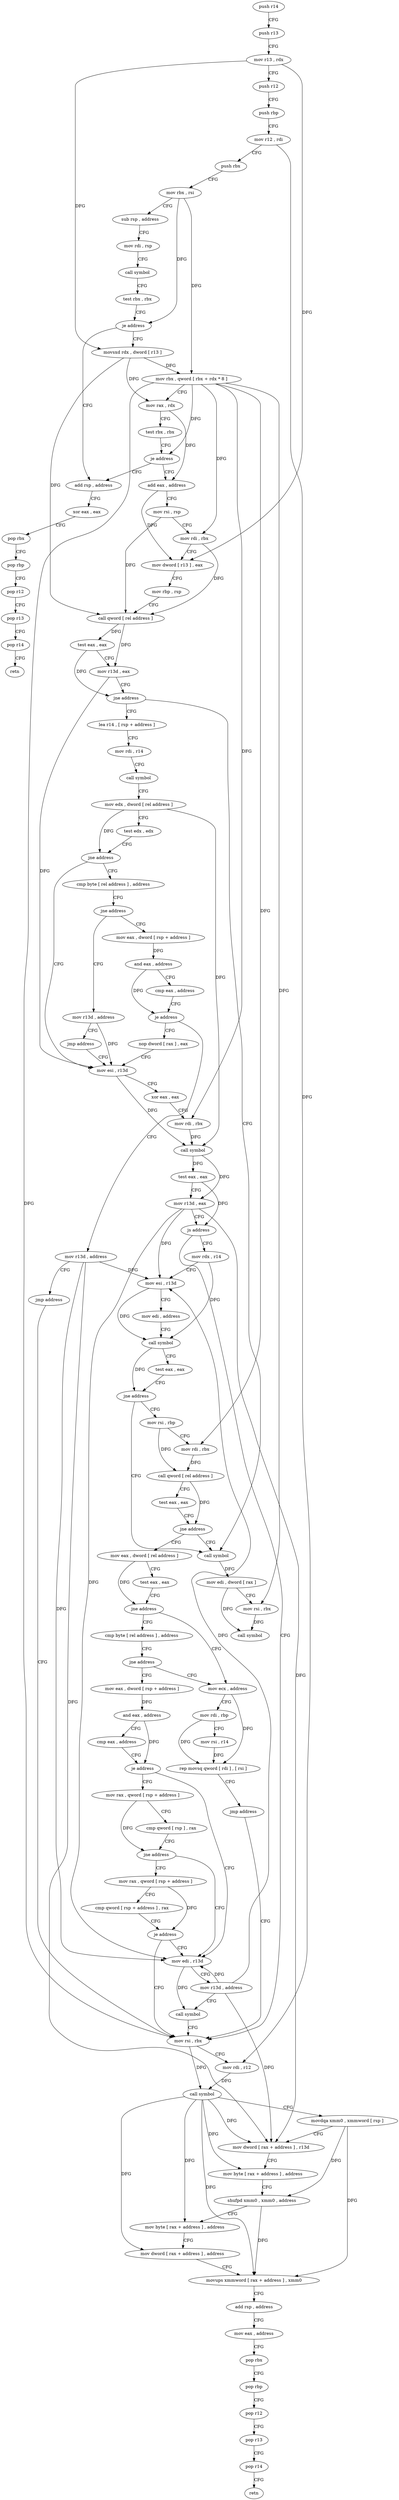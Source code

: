 digraph "func" {
"4261376" [label = "push r14" ]
"4261378" [label = "push r13" ]
"4261380" [label = "mov r13 , rdx" ]
"4261383" [label = "push r12" ]
"4261385" [label = "push rbp" ]
"4261386" [label = "mov r12 , rdi" ]
"4261389" [label = "push rbx" ]
"4261390" [label = "mov rbx , rsi" ]
"4261393" [label = "sub rsp , address" ]
"4261400" [label = "mov rdi , rsp" ]
"4261403" [label = "call symbol" ]
"4261408" [label = "test rbx , rbx" ]
"4261411" [label = "je address" ]
"4261760" [label = "add rsp , address" ]
"4261417" [label = "movsxd rdx , dword [ r13 ]" ]
"4261767" [label = "xor eax , eax" ]
"4261769" [label = "pop rbx" ]
"4261770" [label = "pop rbp" ]
"4261771" [label = "pop r12" ]
"4261773" [label = "pop r13" ]
"4261775" [label = "pop r14" ]
"4261777" [label = "retn" ]
"4261421" [label = "mov rbx , qword [ rbx + rdx * 8 ]" ]
"4261425" [label = "mov rax , rdx" ]
"4261428" [label = "test rbx , rbx" ]
"4261431" [label = "je address" ]
"4261437" [label = "add eax , address" ]
"4261440" [label = "mov rsi , rsp" ]
"4261443" [label = "mov rdi , rbx" ]
"4261446" [label = "mov dword [ r13 ] , eax" ]
"4261450" [label = "mov rbp , rsp" ]
"4261453" [label = "call qword [ rel address ]" ]
"4261459" [label = "test eax , eax" ]
"4261461" [label = "mov r13d , eax" ]
"4261464" [label = "jne address" ]
"4261835" [label = "call symbol" ]
"4261470" [label = "lea r14 , [ rsp + address ]" ]
"4261840" [label = "mov edi , dword [ rax ]" ]
"4261842" [label = "mov rsi , rbx" ]
"4261845" [label = "call symbol" ]
"4261478" [label = "mov rdi , r14" ]
"4261481" [label = "call symbol" ]
"4261486" [label = "mov edx , dword [ rel address ]" ]
"4261492" [label = "test edx , edx" ]
"4261494" [label = "jne address" ]
"4261536" [label = "mov esi , r13d" ]
"4261496" [label = "cmp byte [ rel address ] , address" ]
"4261539" [label = "xor eax , eax" ]
"4261541" [label = "mov rdi , rbx" ]
"4261544" [label = "call symbol" ]
"4261549" [label = "test eax , eax" ]
"4261551" [label = "mov r13d , eax" ]
"4261554" [label = "js address" ]
"4261690" [label = "mov rsi , rbx" ]
"4261560" [label = "mov rdx , r14" ]
"4261503" [label = "jne address" ]
"4261784" [label = "mov r13d , address" ]
"4261509" [label = "mov eax , dword [ rsp + address ]" ]
"4261693" [label = "mov rdi , r12" ]
"4261696" [label = "call symbol" ]
"4261701" [label = "movdqa xmm0 , xmmword [ rsp ]" ]
"4261706" [label = "mov dword [ rax + address ] , r13d" ]
"4261710" [label = "mov byte [ rax + address ] , address" ]
"4261714" [label = "shufpd xmm0 , xmm0 , address" ]
"4261719" [label = "mov byte [ rax + address ] , address" ]
"4261723" [label = "mov dword [ rax + address ] , address" ]
"4261730" [label = "movups xmmword [ rax + address ] , xmm0" ]
"4261734" [label = "add rsp , address" ]
"4261741" [label = "mov eax , address" ]
"4261746" [label = "pop rbx" ]
"4261747" [label = "pop rbp" ]
"4261748" [label = "pop r12" ]
"4261750" [label = "pop r13" ]
"4261752" [label = "pop r14" ]
"4261754" [label = "retn" ]
"4261563" [label = "mov esi , r13d" ]
"4261566" [label = "mov edi , address" ]
"4261571" [label = "call symbol" ]
"4261576" [label = "test eax , eax" ]
"4261578" [label = "jne address" ]
"4261584" [label = "mov rsi , rbp" ]
"4261790" [label = "jmp address" ]
"4261513" [label = "and eax , address" ]
"4261518" [label = "cmp eax , address" ]
"4261523" [label = "je address" ]
"4261824" [label = "mov r13d , address" ]
"4261529" [label = "nop dword [ rax ] , eax" ]
"4261587" [label = "mov rdi , rbx" ]
"4261590" [label = "call qword [ rel address ]" ]
"4261596" [label = "test eax , eax" ]
"4261598" [label = "jne address" ]
"4261604" [label = "mov eax , dword [ rel address ]" ]
"4261830" [label = "jmp address" ]
"4261610" [label = "test eax , eax" ]
"4261612" [label = "jne address" ]
"4261800" [label = "mov ecx , address" ]
"4261618" [label = "cmp byte [ rel address ] , address" ]
"4261805" [label = "mov rdi , rbp" ]
"4261808" [label = "mov rsi , r14" ]
"4261811" [label = "rep movsq qword [ rdi ] , [ rsi ]" ]
"4261814" [label = "jmp address" ]
"4261625" [label = "jne address" ]
"4261631" [label = "mov eax , dword [ rsp + address ]" ]
"4261635" [label = "and eax , address" ]
"4261640" [label = "cmp eax , address" ]
"4261645" [label = "je address" ]
"4261676" [label = "mov edi , r13d" ]
"4261647" [label = "mov rax , qword [ rsp + address ]" ]
"4261679" [label = "mov r13d , address" ]
"4261685" [label = "call symbol" ]
"4261655" [label = "cmp qword [ rsp ] , rax" ]
"4261659" [label = "jne address" ]
"4261661" [label = "mov rax , qword [ rsp + address ]" ]
"4261669" [label = "cmp qword [ rsp + address ] , rax" ]
"4261674" [label = "je address" ]
"4261376" -> "4261378" [ label = "CFG" ]
"4261378" -> "4261380" [ label = "CFG" ]
"4261380" -> "4261383" [ label = "CFG" ]
"4261380" -> "4261417" [ label = "DFG" ]
"4261380" -> "4261446" [ label = "DFG" ]
"4261383" -> "4261385" [ label = "CFG" ]
"4261385" -> "4261386" [ label = "CFG" ]
"4261386" -> "4261389" [ label = "CFG" ]
"4261386" -> "4261693" [ label = "DFG" ]
"4261389" -> "4261390" [ label = "CFG" ]
"4261390" -> "4261393" [ label = "CFG" ]
"4261390" -> "4261411" [ label = "DFG" ]
"4261390" -> "4261421" [ label = "DFG" ]
"4261393" -> "4261400" [ label = "CFG" ]
"4261400" -> "4261403" [ label = "CFG" ]
"4261403" -> "4261408" [ label = "CFG" ]
"4261408" -> "4261411" [ label = "CFG" ]
"4261411" -> "4261760" [ label = "CFG" ]
"4261411" -> "4261417" [ label = "CFG" ]
"4261760" -> "4261767" [ label = "CFG" ]
"4261417" -> "4261421" [ label = "DFG" ]
"4261417" -> "4261425" [ label = "DFG" ]
"4261417" -> "4261453" [ label = "DFG" ]
"4261767" -> "4261769" [ label = "CFG" ]
"4261769" -> "4261770" [ label = "CFG" ]
"4261770" -> "4261771" [ label = "CFG" ]
"4261771" -> "4261773" [ label = "CFG" ]
"4261773" -> "4261775" [ label = "CFG" ]
"4261775" -> "4261777" [ label = "CFG" ]
"4261421" -> "4261425" [ label = "CFG" ]
"4261421" -> "4261431" [ label = "DFG" ]
"4261421" -> "4261443" [ label = "DFG" ]
"4261421" -> "4261842" [ label = "DFG" ]
"4261421" -> "4261541" [ label = "DFG" ]
"4261421" -> "4261690" [ label = "DFG" ]
"4261421" -> "4261587" [ label = "DFG" ]
"4261425" -> "4261428" [ label = "CFG" ]
"4261425" -> "4261437" [ label = "DFG" ]
"4261428" -> "4261431" [ label = "CFG" ]
"4261431" -> "4261760" [ label = "CFG" ]
"4261431" -> "4261437" [ label = "CFG" ]
"4261437" -> "4261440" [ label = "CFG" ]
"4261437" -> "4261446" [ label = "DFG" ]
"4261440" -> "4261443" [ label = "CFG" ]
"4261440" -> "4261453" [ label = "DFG" ]
"4261443" -> "4261446" [ label = "CFG" ]
"4261443" -> "4261453" [ label = "DFG" ]
"4261446" -> "4261450" [ label = "CFG" ]
"4261450" -> "4261453" [ label = "CFG" ]
"4261453" -> "4261459" [ label = "DFG" ]
"4261453" -> "4261461" [ label = "DFG" ]
"4261459" -> "4261461" [ label = "CFG" ]
"4261459" -> "4261464" [ label = "DFG" ]
"4261461" -> "4261464" [ label = "CFG" ]
"4261461" -> "4261536" [ label = "DFG" ]
"4261464" -> "4261835" [ label = "CFG" ]
"4261464" -> "4261470" [ label = "CFG" ]
"4261835" -> "4261840" [ label = "DFG" ]
"4261470" -> "4261478" [ label = "CFG" ]
"4261840" -> "4261842" [ label = "CFG" ]
"4261840" -> "4261845" [ label = "DFG" ]
"4261842" -> "4261845" [ label = "DFG" ]
"4261478" -> "4261481" [ label = "CFG" ]
"4261481" -> "4261486" [ label = "CFG" ]
"4261486" -> "4261492" [ label = "CFG" ]
"4261486" -> "4261494" [ label = "DFG" ]
"4261486" -> "4261544" [ label = "DFG" ]
"4261492" -> "4261494" [ label = "CFG" ]
"4261494" -> "4261536" [ label = "CFG" ]
"4261494" -> "4261496" [ label = "CFG" ]
"4261536" -> "4261539" [ label = "CFG" ]
"4261536" -> "4261544" [ label = "DFG" ]
"4261496" -> "4261503" [ label = "CFG" ]
"4261539" -> "4261541" [ label = "CFG" ]
"4261541" -> "4261544" [ label = "DFG" ]
"4261544" -> "4261549" [ label = "DFG" ]
"4261544" -> "4261551" [ label = "DFG" ]
"4261549" -> "4261551" [ label = "CFG" ]
"4261549" -> "4261554" [ label = "DFG" ]
"4261551" -> "4261554" [ label = "CFG" ]
"4261551" -> "4261706" [ label = "DFG" ]
"4261551" -> "4261563" [ label = "DFG" ]
"4261551" -> "4261676" [ label = "DFG" ]
"4261554" -> "4261690" [ label = "CFG" ]
"4261554" -> "4261560" [ label = "CFG" ]
"4261690" -> "4261693" [ label = "CFG" ]
"4261690" -> "4261696" [ label = "DFG" ]
"4261560" -> "4261563" [ label = "CFG" ]
"4261560" -> "4261571" [ label = "DFG" ]
"4261503" -> "4261784" [ label = "CFG" ]
"4261503" -> "4261509" [ label = "CFG" ]
"4261784" -> "4261790" [ label = "CFG" ]
"4261784" -> "4261536" [ label = "DFG" ]
"4261509" -> "4261513" [ label = "DFG" ]
"4261693" -> "4261696" [ label = "DFG" ]
"4261696" -> "4261701" [ label = "CFG" ]
"4261696" -> "4261706" [ label = "DFG" ]
"4261696" -> "4261710" [ label = "DFG" ]
"4261696" -> "4261719" [ label = "DFG" ]
"4261696" -> "4261723" [ label = "DFG" ]
"4261696" -> "4261730" [ label = "DFG" ]
"4261701" -> "4261706" [ label = "CFG" ]
"4261701" -> "4261714" [ label = "DFG" ]
"4261701" -> "4261730" [ label = "DFG" ]
"4261706" -> "4261710" [ label = "CFG" ]
"4261710" -> "4261714" [ label = "CFG" ]
"4261714" -> "4261719" [ label = "CFG" ]
"4261714" -> "4261730" [ label = "DFG" ]
"4261719" -> "4261723" [ label = "CFG" ]
"4261723" -> "4261730" [ label = "CFG" ]
"4261730" -> "4261734" [ label = "CFG" ]
"4261734" -> "4261741" [ label = "CFG" ]
"4261741" -> "4261746" [ label = "CFG" ]
"4261746" -> "4261747" [ label = "CFG" ]
"4261747" -> "4261748" [ label = "CFG" ]
"4261748" -> "4261750" [ label = "CFG" ]
"4261750" -> "4261752" [ label = "CFG" ]
"4261752" -> "4261754" [ label = "CFG" ]
"4261563" -> "4261566" [ label = "CFG" ]
"4261563" -> "4261571" [ label = "DFG" ]
"4261566" -> "4261571" [ label = "CFG" ]
"4261571" -> "4261576" [ label = "CFG" ]
"4261571" -> "4261578" [ label = "DFG" ]
"4261576" -> "4261578" [ label = "CFG" ]
"4261578" -> "4261835" [ label = "CFG" ]
"4261578" -> "4261584" [ label = "CFG" ]
"4261584" -> "4261587" [ label = "CFG" ]
"4261584" -> "4261590" [ label = "DFG" ]
"4261790" -> "4261536" [ label = "CFG" ]
"4261513" -> "4261518" [ label = "CFG" ]
"4261513" -> "4261523" [ label = "DFG" ]
"4261518" -> "4261523" [ label = "CFG" ]
"4261523" -> "4261824" [ label = "CFG" ]
"4261523" -> "4261529" [ label = "CFG" ]
"4261824" -> "4261830" [ label = "CFG" ]
"4261824" -> "4261706" [ label = "DFG" ]
"4261824" -> "4261563" [ label = "DFG" ]
"4261824" -> "4261676" [ label = "DFG" ]
"4261529" -> "4261536" [ label = "CFG" ]
"4261587" -> "4261590" [ label = "DFG" ]
"4261590" -> "4261596" [ label = "CFG" ]
"4261590" -> "4261598" [ label = "DFG" ]
"4261596" -> "4261598" [ label = "CFG" ]
"4261598" -> "4261835" [ label = "CFG" ]
"4261598" -> "4261604" [ label = "CFG" ]
"4261604" -> "4261610" [ label = "CFG" ]
"4261604" -> "4261612" [ label = "DFG" ]
"4261830" -> "4261690" [ label = "CFG" ]
"4261610" -> "4261612" [ label = "CFG" ]
"4261612" -> "4261800" [ label = "CFG" ]
"4261612" -> "4261618" [ label = "CFG" ]
"4261800" -> "4261805" [ label = "CFG" ]
"4261800" -> "4261811" [ label = "DFG" ]
"4261618" -> "4261625" [ label = "CFG" ]
"4261805" -> "4261808" [ label = "CFG" ]
"4261805" -> "4261811" [ label = "DFG" ]
"4261808" -> "4261811" [ label = "DFG" ]
"4261811" -> "4261814" [ label = "CFG" ]
"4261814" -> "4261690" [ label = "CFG" ]
"4261625" -> "4261800" [ label = "CFG" ]
"4261625" -> "4261631" [ label = "CFG" ]
"4261631" -> "4261635" [ label = "DFG" ]
"4261635" -> "4261640" [ label = "CFG" ]
"4261635" -> "4261645" [ label = "DFG" ]
"4261640" -> "4261645" [ label = "CFG" ]
"4261645" -> "4261676" [ label = "CFG" ]
"4261645" -> "4261647" [ label = "CFG" ]
"4261676" -> "4261679" [ label = "CFG" ]
"4261676" -> "4261685" [ label = "DFG" ]
"4261647" -> "4261655" [ label = "CFG" ]
"4261647" -> "4261659" [ label = "DFG" ]
"4261679" -> "4261685" [ label = "CFG" ]
"4261679" -> "4261706" [ label = "DFG" ]
"4261679" -> "4261563" [ label = "DFG" ]
"4261679" -> "4261676" [ label = "DFG" ]
"4261685" -> "4261690" [ label = "CFG" ]
"4261655" -> "4261659" [ label = "CFG" ]
"4261659" -> "4261676" [ label = "CFG" ]
"4261659" -> "4261661" [ label = "CFG" ]
"4261661" -> "4261669" [ label = "CFG" ]
"4261661" -> "4261674" [ label = "DFG" ]
"4261669" -> "4261674" [ label = "CFG" ]
"4261674" -> "4261690" [ label = "CFG" ]
"4261674" -> "4261676" [ label = "CFG" ]
}
